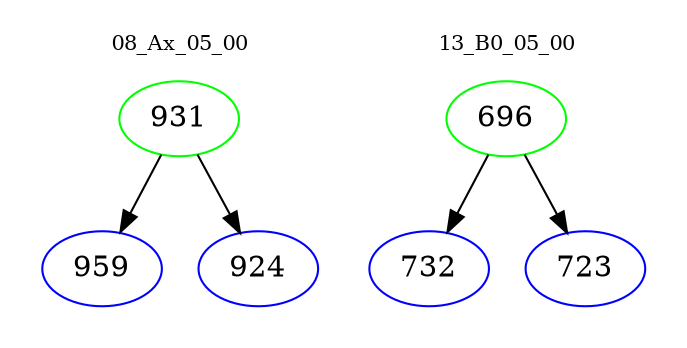 digraph{
subgraph cluster_0 {
color = white
label = "08_Ax_05_00";
fontsize=10;
T0_931 [label="931", color="green"]
T0_931 -> T0_959 [color="black"]
T0_959 [label="959", color="blue"]
T0_931 -> T0_924 [color="black"]
T0_924 [label="924", color="blue"]
}
subgraph cluster_1 {
color = white
label = "13_B0_05_00";
fontsize=10;
T1_696 [label="696", color="green"]
T1_696 -> T1_732 [color="black"]
T1_732 [label="732", color="blue"]
T1_696 -> T1_723 [color="black"]
T1_723 [label="723", color="blue"]
}
}
